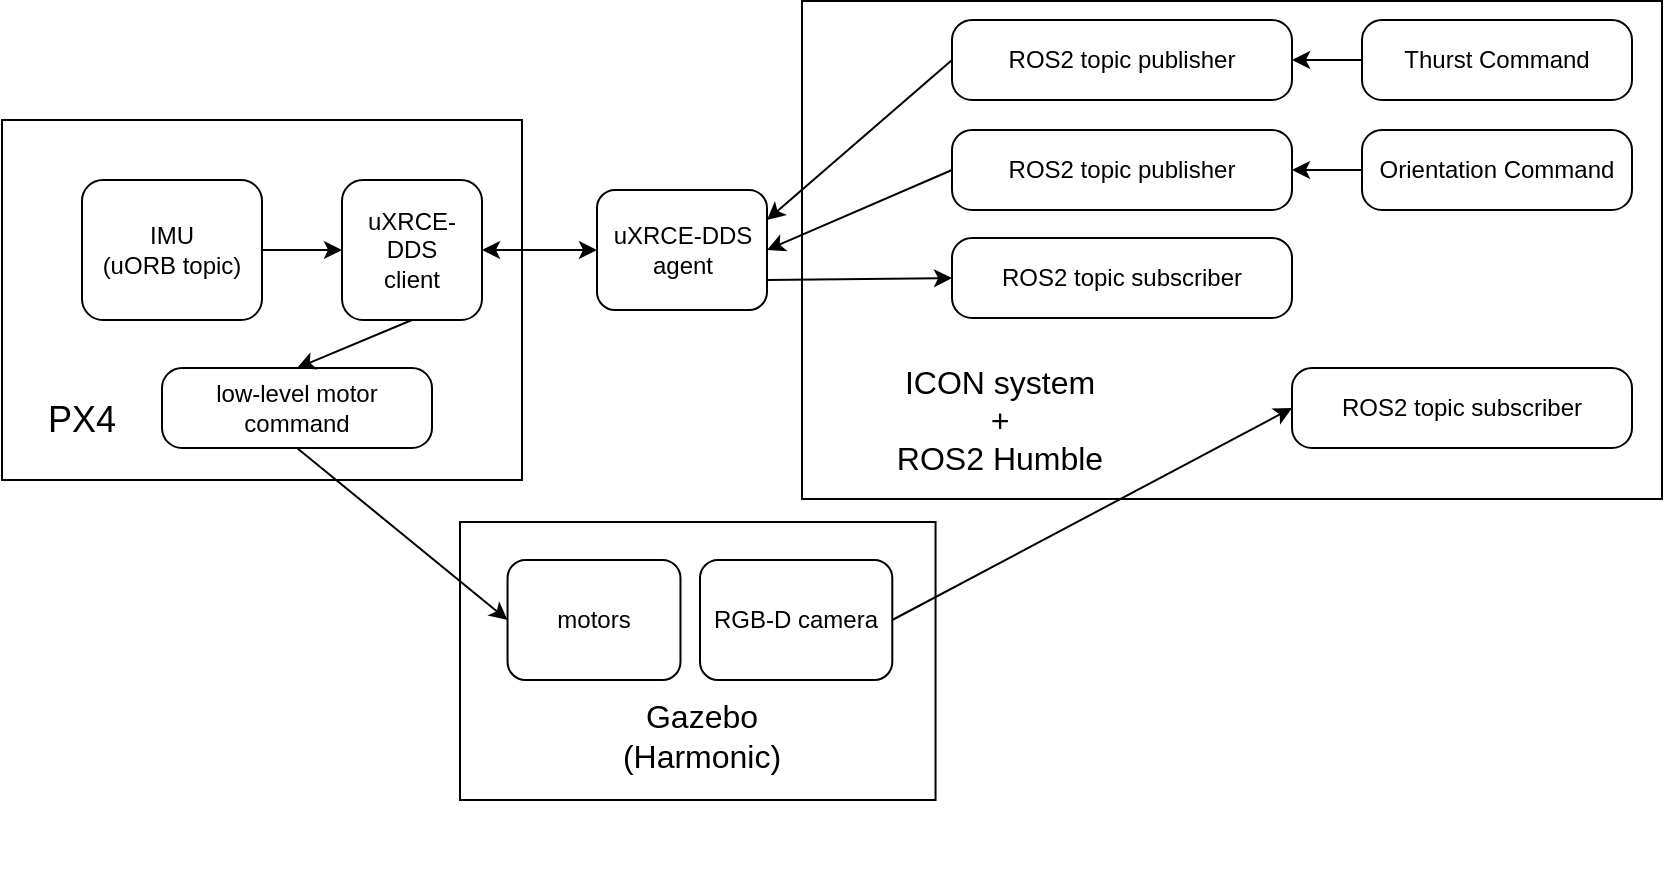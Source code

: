 <mxfile pages="3">
    <diagram id="k7U1leZ_NVyK1WPOzW_l" name="structure">
        <mxGraphModel dx="1409" dy="614" grid="1" gridSize="10" guides="1" tooltips="1" connect="1" arrows="1" fold="1" page="1" pageScale="1" pageWidth="1169" pageHeight="827" math="0" shadow="0">
            <root>
                <mxCell id="keOr7OvfMAd7OnkER-1M-0"/>
                <mxCell id="keOr7OvfMAd7OnkER-1M-1" parent="keOr7OvfMAd7OnkER-1M-0"/>
                <mxCell id="28" value="j" style="group;fontStyle=2" vertex="1" connectable="0" parent="keOr7OvfMAd7OnkER-1M-1">
                    <mxGeometry x="449" y="450" width="281" height="180" as="geometry"/>
                </mxCell>
                <mxCell id="25" value="" style="rounded=0;whiteSpace=wrap;html=1;fontSize=12;" vertex="1" parent="28">
                    <mxGeometry y="1" width="237.77" height="139" as="geometry"/>
                </mxCell>
                <mxCell id="7" value="RGB-D camera" style="rounded=1;whiteSpace=wrap;html=1;fontSize=12;" vertex="1" parent="28">
                    <mxGeometry x="120" y="20" width="96.15" height="60" as="geometry"/>
                </mxCell>
                <mxCell id="26" value="&lt;font style=&quot;font-size: 16px;&quot;&gt;Gazebo&lt;/font&gt;&lt;div&gt;&lt;font style=&quot;font-size: 16px;&quot;&gt;(Harmonic)&lt;/font&gt;&lt;/div&gt;" style="rounded=0;whiteSpace=wrap;html=1;fontSize=12;opacity=0;" vertex="1" parent="28">
                    <mxGeometry x="5.404" y="88" width="232.365" height="40" as="geometry"/>
                </mxCell>
                <mxCell id="43" value="motors" style="rounded=1;whiteSpace=wrap;html=1;fontSize=12;" vertex="1" parent="28">
                    <mxGeometry x="23.777" y="20" width="86.462" height="60" as="geometry"/>
                </mxCell>
                <mxCell id="17" value="" style="rounded=0;whiteSpace=wrap;html=1;fontSize=12;" vertex="1" parent="keOr7OvfMAd7OnkER-1M-1">
                    <mxGeometry x="620" y="190.5" width="430" height="249" as="geometry"/>
                </mxCell>
                <mxCell id="10" value="" style="rounded=0;whiteSpace=wrap;html=1;fontSize=12;" vertex="1" parent="keOr7OvfMAd7OnkER-1M-1">
                    <mxGeometry x="220" y="250" width="260" height="180" as="geometry"/>
                </mxCell>
                <mxCell id="6" value="IMU&lt;div&gt;(uORB topic)&lt;/div&gt;" style="rounded=1;whiteSpace=wrap;html=1;fontSize=12;" vertex="1" parent="keOr7OvfMAd7OnkER-1M-1">
                    <mxGeometry x="260" y="280" width="90" height="70" as="geometry"/>
                </mxCell>
                <mxCell id="8" value="uXRCE-DDS&lt;div&gt;client&lt;/div&gt;" style="rounded=1;whiteSpace=wrap;html=1;fontSize=12;" vertex="1" parent="keOr7OvfMAd7OnkER-1M-1">
                    <mxGeometry x="390" y="280" width="70" height="70" as="geometry"/>
                </mxCell>
                <mxCell id="9" value="uXRCE-DDS&lt;div&gt;agent&lt;/div&gt;" style="rounded=1;whiteSpace=wrap;html=1;fontSize=12;" vertex="1" parent="keOr7OvfMAd7OnkER-1M-1">
                    <mxGeometry x="517.5" y="285" width="85" height="60" as="geometry"/>
                </mxCell>
                <mxCell id="14" value="&lt;div&gt;ROS2 topic publisher&lt;/div&gt;" style="rounded=1;whiteSpace=wrap;html=1;fontSize=12;arcSize=25;" vertex="1" parent="keOr7OvfMAd7OnkER-1M-1">
                    <mxGeometry x="695" y="200" width="170" height="40" as="geometry"/>
                </mxCell>
                <mxCell id="15" value="&lt;font style=&quot;font-size: 18px;&quot;&gt;PX4&lt;/font&gt;" style="rounded=0;whiteSpace=wrap;html=1;fontSize=12;opacity=0;" vertex="1" parent="keOr7OvfMAd7OnkER-1M-1">
                    <mxGeometry x="230" y="380" width="60" height="40" as="geometry"/>
                </mxCell>
                <mxCell id="18" value="&lt;font style=&quot;font-size: 16px;&quot;&gt;ICON system&lt;/font&gt;&lt;div&gt;&lt;font style=&quot;font-size: 16px;&quot;&gt;+&lt;/font&gt;&lt;/div&gt;&lt;div&gt;&lt;font style=&quot;font-size: 16px;&quot;&gt;ROS2 Humble&lt;/font&gt;&lt;/div&gt;" style="rounded=0;whiteSpace=wrap;html=1;fontSize=12;opacity=0;" vertex="1" parent="keOr7OvfMAd7OnkER-1M-1">
                    <mxGeometry x="624" y="380" width="190" height="40" as="geometry"/>
                </mxCell>
                <mxCell id="24" value="" style="endArrow=classic;startArrow=classic;html=1;exitX=1;exitY=0.5;exitDx=0;exitDy=0;entryX=0;entryY=0.5;entryDx=0;entryDy=0;" edge="1" parent="keOr7OvfMAd7OnkER-1M-1" source="8" target="9">
                    <mxGeometry width="50" height="50" relative="1" as="geometry">
                        <mxPoint x="570" y="270" as="sourcePoint"/>
                        <mxPoint x="620" y="220" as="targetPoint"/>
                    </mxGeometry>
                </mxCell>
                <mxCell id="29" value="&lt;span style=&quot;background-color: transparent;&quot;&gt;ROS2 topic subscriber&lt;/span&gt;" style="rounded=1;whiteSpace=wrap;html=1;fontSize=12;arcSize=25;" vertex="1" parent="keOr7OvfMAd7OnkER-1M-1">
                    <mxGeometry x="865" y="374" width="170" height="40" as="geometry"/>
                </mxCell>
                <mxCell id="30" value="&lt;div&gt;ROS2 topic publisher&lt;/div&gt;" style="rounded=1;whiteSpace=wrap;html=1;fontSize=12;arcSize=25;" vertex="1" parent="keOr7OvfMAd7OnkER-1M-1">
                    <mxGeometry x="695" y="255" width="170" height="40" as="geometry"/>
                </mxCell>
                <mxCell id="31" value="Thurst Command" style="rounded=1;whiteSpace=wrap;html=1;fontSize=12;arcSize=25;" vertex="1" parent="keOr7OvfMAd7OnkER-1M-1">
                    <mxGeometry x="900" y="200" width="135" height="40" as="geometry"/>
                </mxCell>
                <mxCell id="32" value="Orientation Command" style="rounded=1;whiteSpace=wrap;html=1;fontSize=12;arcSize=25;" vertex="1" parent="keOr7OvfMAd7OnkER-1M-1">
                    <mxGeometry x="900" y="255" width="135" height="40" as="geometry"/>
                </mxCell>
                <mxCell id="38" value="low-level motor command" style="rounded=1;whiteSpace=wrap;html=1;fontSize=12;arcSize=25;" vertex="1" parent="keOr7OvfMAd7OnkER-1M-1">
                    <mxGeometry x="300" y="374" width="135" height="40" as="geometry"/>
                </mxCell>
                <mxCell id="45" value="" style="endArrow=classic;html=1;entryX=1;entryY=0.5;entryDx=0;entryDy=0;exitX=0;exitY=0.5;exitDx=0;exitDy=0;" edge="1" parent="keOr7OvfMAd7OnkER-1M-1" source="32" target="30">
                    <mxGeometry width="50" height="50" relative="1" as="geometry">
                        <mxPoint x="680" y="390" as="sourcePoint"/>
                        <mxPoint x="730" y="340" as="targetPoint"/>
                    </mxGeometry>
                </mxCell>
                <mxCell id="46" value="" style="endArrow=classic;html=1;entryX=1;entryY=0.5;entryDx=0;entryDy=0;exitX=0;exitY=0.5;exitDx=0;exitDy=0;" edge="1" parent="keOr7OvfMAd7OnkER-1M-1" source="31" target="14">
                    <mxGeometry width="50" height="50" relative="1" as="geometry">
                        <mxPoint x="910" y="343" as="sourcePoint"/>
                        <mxPoint x="875" y="343" as="targetPoint"/>
                    </mxGeometry>
                </mxCell>
                <mxCell id="47" value="" style="endArrow=classic;html=1;entryX=0;entryY=0.5;entryDx=0;entryDy=0;" edge="1" parent="keOr7OvfMAd7OnkER-1M-1" source="6" target="8">
                    <mxGeometry width="50" height="50" relative="1" as="geometry">
                        <mxPoint x="610" y="380" as="sourcePoint"/>
                        <mxPoint x="660" y="330" as="targetPoint"/>
                    </mxGeometry>
                </mxCell>
                <mxCell id="48" value="&lt;span style=&quot;background-color: transparent;&quot;&gt;ROS2 topic subscriber&lt;/span&gt;" style="rounded=1;whiteSpace=wrap;html=1;fontSize=12;arcSize=25;" vertex="1" parent="keOr7OvfMAd7OnkER-1M-1">
                    <mxGeometry x="695" y="309" width="170" height="40" as="geometry"/>
                </mxCell>
                <mxCell id="49" value="" style="endArrow=classic;html=1;entryX=1;entryY=0.25;entryDx=0;entryDy=0;exitX=0;exitY=0.5;exitDx=0;exitDy=0;" edge="1" parent="keOr7OvfMAd7OnkER-1M-1" source="14" target="9">
                    <mxGeometry width="50" height="50" relative="1" as="geometry">
                        <mxPoint x="610" y="380" as="sourcePoint"/>
                        <mxPoint x="660" y="330" as="targetPoint"/>
                    </mxGeometry>
                </mxCell>
                <mxCell id="50" value="" style="endArrow=classic;html=1;entryX=1;entryY=0.5;entryDx=0;entryDy=0;exitX=0;exitY=0.5;exitDx=0;exitDy=0;" edge="1" parent="keOr7OvfMAd7OnkER-1M-1" source="30" target="9">
                    <mxGeometry width="50" height="50" relative="1" as="geometry">
                        <mxPoint x="705" y="220" as="sourcePoint"/>
                        <mxPoint x="613" y="325" as="targetPoint"/>
                    </mxGeometry>
                </mxCell>
                <mxCell id="51" value="" style="endArrow=classic;html=1;entryX=0;entryY=0.5;entryDx=0;entryDy=0;exitX=1;exitY=0.75;exitDx=0;exitDy=0;" edge="1" parent="keOr7OvfMAd7OnkER-1M-1" source="9" target="48">
                    <mxGeometry width="50" height="50" relative="1" as="geometry">
                        <mxPoint x="715" y="230" as="sourcePoint"/>
                        <mxPoint x="623" y="335" as="targetPoint"/>
                    </mxGeometry>
                </mxCell>
                <mxCell id="52" value="" style="endArrow=classic;html=1;entryX=0.5;entryY=0;entryDx=0;entryDy=0;exitX=0.5;exitY=1;exitDx=0;exitDy=0;" edge="1" parent="keOr7OvfMAd7OnkER-1M-1" source="8" target="38">
                    <mxGeometry width="50" height="50" relative="1" as="geometry">
                        <mxPoint x="610" y="380" as="sourcePoint"/>
                        <mxPoint x="660" y="330" as="targetPoint"/>
                    </mxGeometry>
                </mxCell>
                <mxCell id="53" value="" style="endArrow=classic;html=1;exitX=0.5;exitY=1;exitDx=0;exitDy=0;entryX=0;entryY=0.5;entryDx=0;entryDy=0;" edge="1" parent="keOr7OvfMAd7OnkER-1M-1" source="38" target="43">
                    <mxGeometry width="50" height="50" relative="1" as="geometry">
                        <mxPoint x="610" y="380" as="sourcePoint"/>
                        <mxPoint x="400" y="550" as="targetPoint"/>
                    </mxGeometry>
                </mxCell>
                <mxCell id="54" value="" style="endArrow=classic;html=1;exitX=1;exitY=0.5;exitDx=0;exitDy=0;entryX=0;entryY=0.5;entryDx=0;entryDy=0;" edge="1" parent="keOr7OvfMAd7OnkER-1M-1" source="7" target="29">
                    <mxGeometry width="50" height="50" relative="1" as="geometry">
                        <mxPoint x="610" y="380" as="sourcePoint"/>
                        <mxPoint x="660" y="330" as="targetPoint"/>
                    </mxGeometry>
                </mxCell>
            </root>
        </mxGraphModel>
    </diagram>
    <diagram id="kBfOB2SBIhDGXqwLswxl" name="workflow">
        <mxGraphModel dx="746" dy="430" grid="1" gridSize="10" guides="1" tooltips="1" connect="1" arrows="1" fold="1" page="1" pageScale="1" pageWidth="2336" pageHeight="1654" math="0" shadow="0">
            <root>
                <mxCell id="L_x6KOI5Ie3beH957Cwe-0"/>
                <mxCell id="L_x6KOI5Ie3beH957Cwe-1" parent="L_x6KOI5Ie3beH957Cwe-0"/>
            </root>
        </mxGraphModel>
    </diagram>
</mxfile>